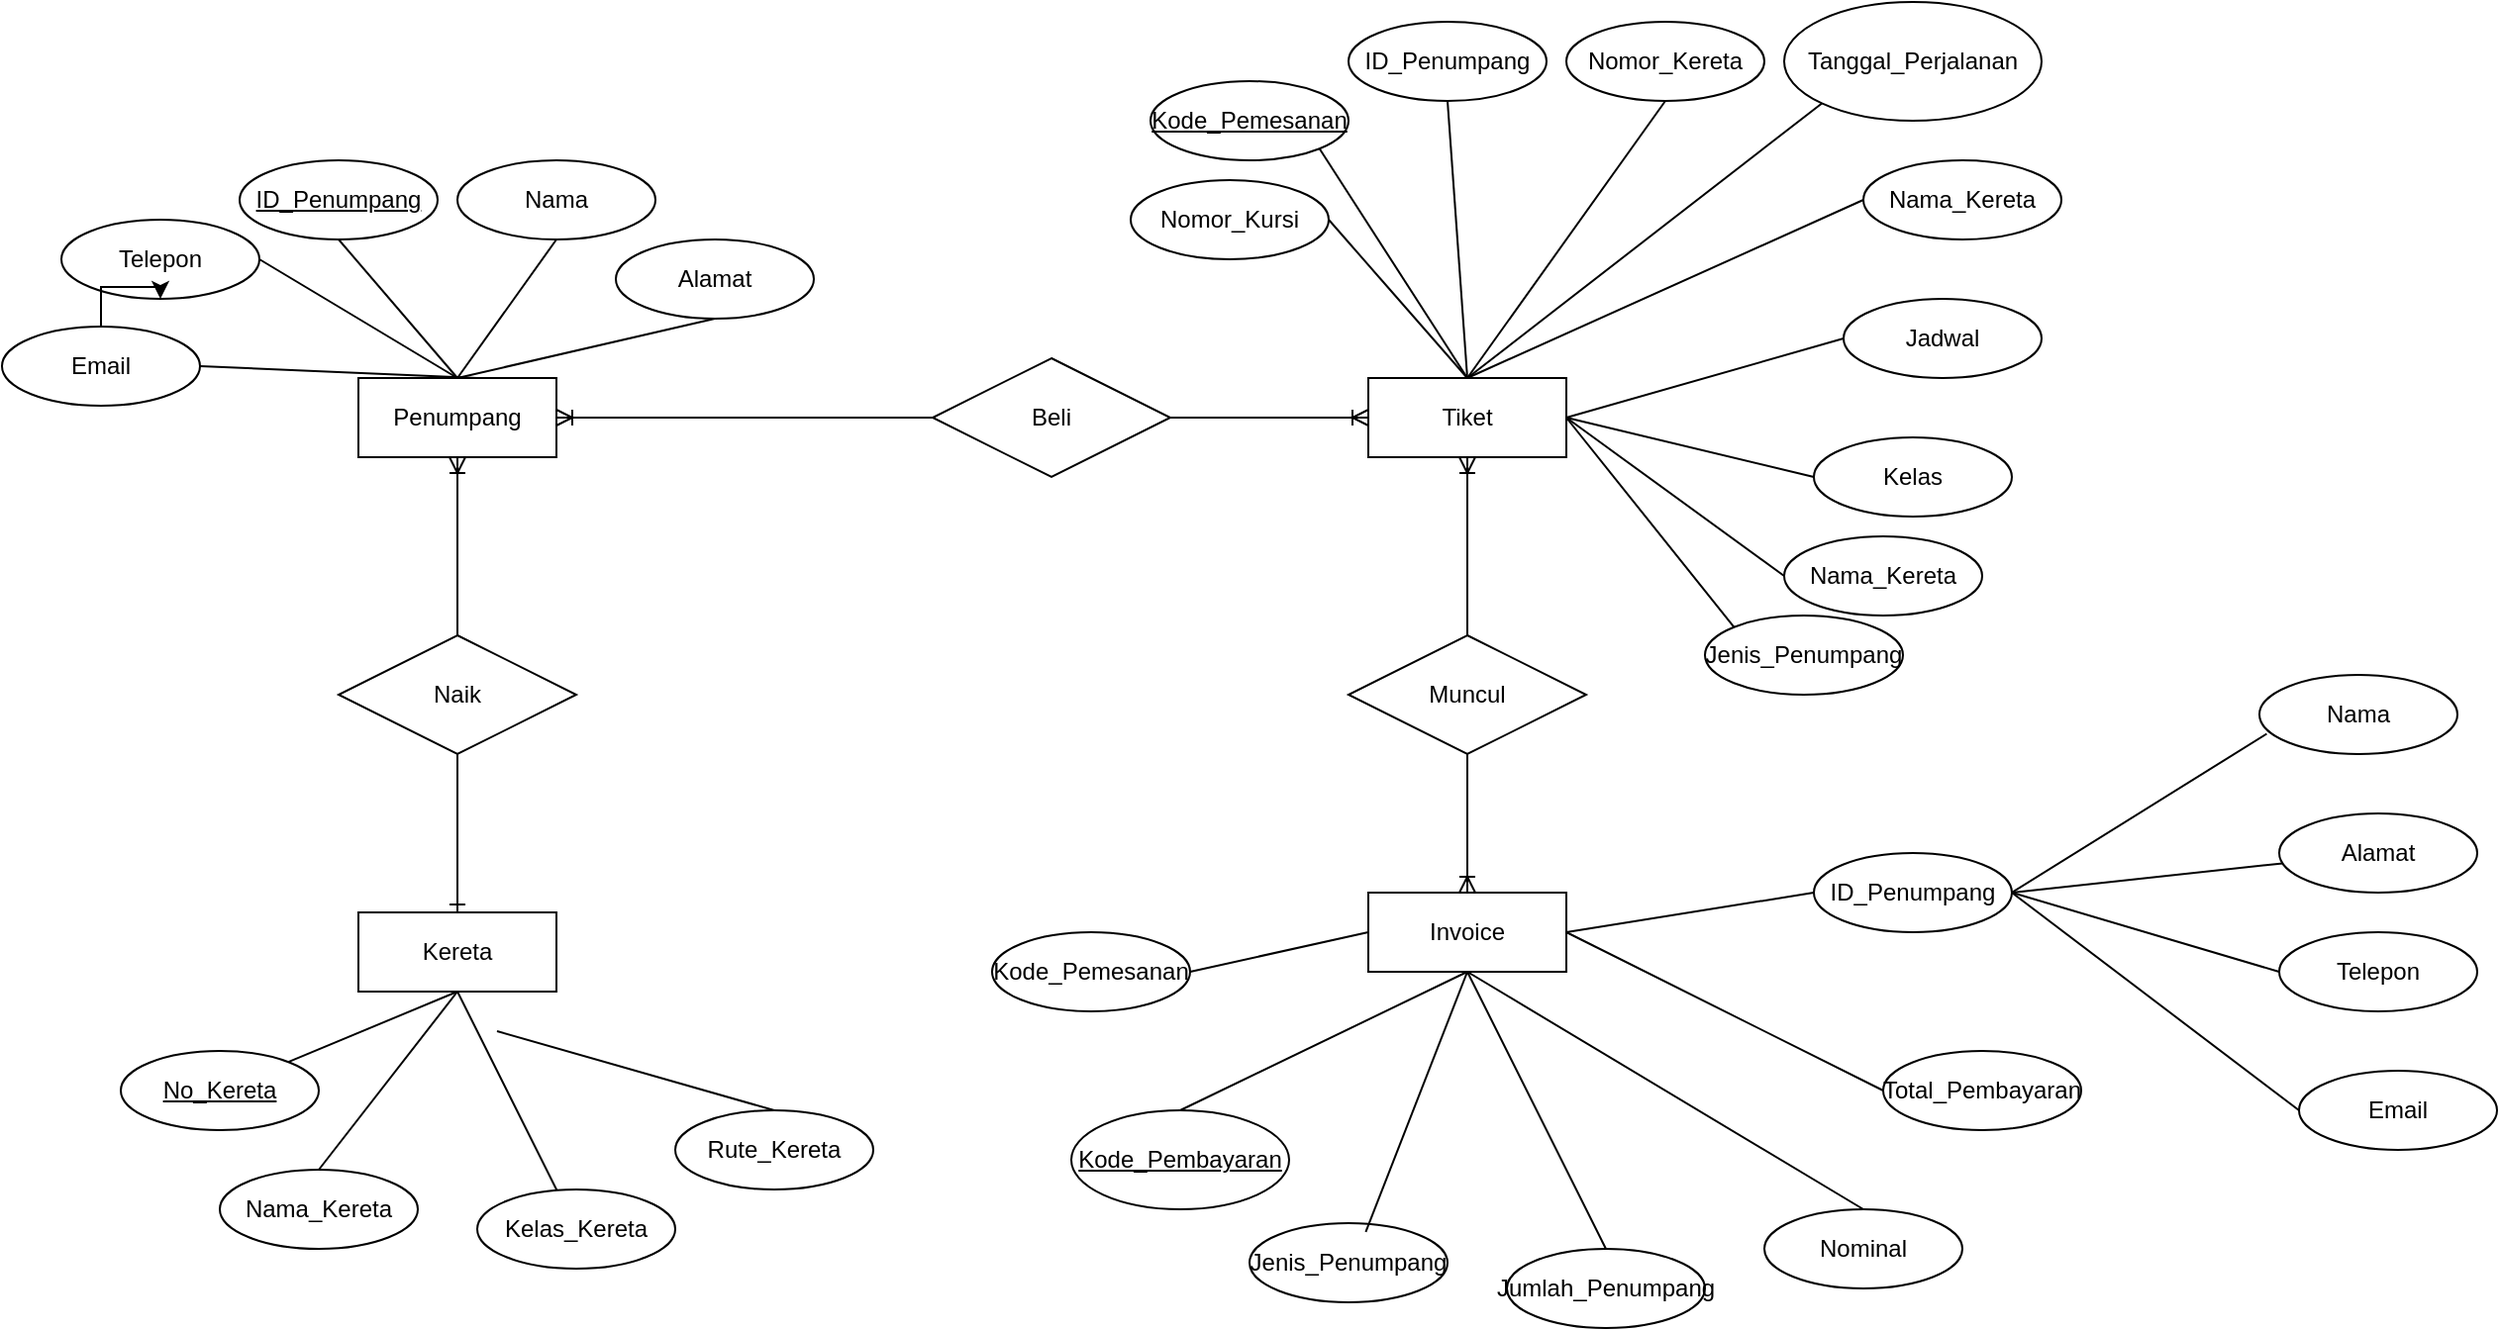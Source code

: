 <mxfile version="24.7.16">
  <diagram name="Page-1" id="Vz9Xneo3NRTENV6SAtgd">
    <mxGraphModel dx="3415" dy="1226" grid="1" gridSize="10" guides="1" tooltips="1" connect="1" arrows="1" fold="1" page="1" pageScale="1" pageWidth="1169" pageHeight="827" background="none" math="0" shadow="0">
      <root>
        <mxCell id="0" />
        <mxCell id="1" parent="0" />
        <mxCell id="O5OFBjk-bMjDaSEXL3zS-1" value="Penumpang" style="whiteSpace=wrap;html=1;align=center;" vertex="1" parent="1">
          <mxGeometry x="60" y="400" width="100" height="40" as="geometry" />
        </mxCell>
        <mxCell id="O5OFBjk-bMjDaSEXL3zS-3" value="Tiket" style="whiteSpace=wrap;html=1;align=center;" vertex="1" parent="1">
          <mxGeometry x="570" y="400" width="100" height="40" as="geometry" />
        </mxCell>
        <mxCell id="O5OFBjk-bMjDaSEXL3zS-4" value="Kereta" style="whiteSpace=wrap;html=1;align=center;" vertex="1" parent="1">
          <mxGeometry x="60" y="670" width="100" height="40" as="geometry" />
        </mxCell>
        <mxCell id="O5OFBjk-bMjDaSEXL3zS-5" value="Invoice" style="whiteSpace=wrap;html=1;align=center;" vertex="1" parent="1">
          <mxGeometry x="570" y="660" width="100" height="40" as="geometry" />
        </mxCell>
        <mxCell id="O5OFBjk-bMjDaSEXL3zS-9" value="Beli" style="shape=rhombus;perimeter=rhombusPerimeter;whiteSpace=wrap;html=1;align=center;" vertex="1" parent="1">
          <mxGeometry x="350" y="390" width="120" height="60" as="geometry" />
        </mxCell>
        <mxCell id="O5OFBjk-bMjDaSEXL3zS-11" value="ID_Penumpang" style="ellipse;whiteSpace=wrap;html=1;align=center;fontStyle=4;" vertex="1" parent="1">
          <mxGeometry y="290" width="100" height="40" as="geometry" />
        </mxCell>
        <mxCell id="O5OFBjk-bMjDaSEXL3zS-12" value="Nama" style="ellipse;whiteSpace=wrap;html=1;align=center;" vertex="1" parent="1">
          <mxGeometry x="110" y="290" width="100" height="40" as="geometry" />
        </mxCell>
        <mxCell id="O5OFBjk-bMjDaSEXL3zS-13" value="Alamat" style="ellipse;whiteSpace=wrap;html=1;align=center;" vertex="1" parent="1">
          <mxGeometry x="190" y="330" width="100" height="40" as="geometry" />
        </mxCell>
        <mxCell id="O5OFBjk-bMjDaSEXL3zS-14" value="Telepon" style="ellipse;whiteSpace=wrap;html=1;align=center;" vertex="1" parent="1">
          <mxGeometry x="-90" y="320" width="100" height="40" as="geometry" />
        </mxCell>
        <mxCell id="O5OFBjk-bMjDaSEXL3zS-69" value="" style="edgeStyle=orthogonalEdgeStyle;rounded=0;orthogonalLoop=1;jettySize=auto;html=1;" edge="1" parent="1" source="O5OFBjk-bMjDaSEXL3zS-15" target="O5OFBjk-bMjDaSEXL3zS-14">
          <mxGeometry relative="1" as="geometry" />
        </mxCell>
        <mxCell id="O5OFBjk-bMjDaSEXL3zS-15" value="Email" style="ellipse;whiteSpace=wrap;html=1;align=center;" vertex="1" parent="1">
          <mxGeometry x="-120" y="374" width="100" height="40" as="geometry" />
        </mxCell>
        <mxCell id="O5OFBjk-bMjDaSEXL3zS-17" value="" style="endArrow=none;html=1;rounded=0;exitX=0.5;exitY=1;exitDx=0;exitDy=0;entryX=0.5;entryY=0;entryDx=0;entryDy=0;" edge="1" parent="1" source="O5OFBjk-bMjDaSEXL3zS-11" target="O5OFBjk-bMjDaSEXL3zS-1">
          <mxGeometry relative="1" as="geometry">
            <mxPoint x="80" y="490" as="sourcePoint" />
            <mxPoint x="240" y="490" as="targetPoint" />
          </mxGeometry>
        </mxCell>
        <mxCell id="O5OFBjk-bMjDaSEXL3zS-18" value="" style="endArrow=none;html=1;rounded=0;exitX=0.5;exitY=0;exitDx=0;exitDy=0;entryX=0.5;entryY=1;entryDx=0;entryDy=0;" edge="1" parent="1" source="O5OFBjk-bMjDaSEXL3zS-1" target="O5OFBjk-bMjDaSEXL3zS-12">
          <mxGeometry relative="1" as="geometry">
            <mxPoint x="120" y="344" as="sourcePoint" />
            <mxPoint x="180" y="414" as="targetPoint" />
          </mxGeometry>
        </mxCell>
        <mxCell id="O5OFBjk-bMjDaSEXL3zS-19" value="" style="endArrow=none;html=1;rounded=0;exitX=0.5;exitY=0;exitDx=0;exitDy=0;entryX=0.5;entryY=1;entryDx=0;entryDy=0;" edge="1" parent="1" source="O5OFBjk-bMjDaSEXL3zS-1" target="O5OFBjk-bMjDaSEXL3zS-13">
          <mxGeometry relative="1" as="geometry">
            <mxPoint x="190" y="360" as="sourcePoint" />
            <mxPoint x="250" y="430" as="targetPoint" />
          </mxGeometry>
        </mxCell>
        <mxCell id="O5OFBjk-bMjDaSEXL3zS-20" value="" style="endArrow=none;html=1;rounded=0;exitX=0.5;exitY=1;exitDx=0;exitDy=0;entryX=1;entryY=0.5;entryDx=0;entryDy=0;" edge="1" parent="1" target="O5OFBjk-bMjDaSEXL3zS-15">
          <mxGeometry relative="1" as="geometry">
            <mxPoint x="120.0" y="400" as="sourcePoint" />
            <mxPoint x="-70" y="380" as="targetPoint" />
          </mxGeometry>
        </mxCell>
        <mxCell id="O5OFBjk-bMjDaSEXL3zS-21" value="" style="endArrow=none;html=1;rounded=0;exitX=1;exitY=0.5;exitDx=0;exitDy=0;entryX=0.5;entryY=0;entryDx=0;entryDy=0;" edge="1" parent="1" source="O5OFBjk-bMjDaSEXL3zS-14" target="O5OFBjk-bMjDaSEXL3zS-1">
          <mxGeometry relative="1" as="geometry">
            <mxPoint x="-90" y="414" as="sourcePoint" />
            <mxPoint x="70.0" y="504" as="targetPoint" />
          </mxGeometry>
        </mxCell>
        <mxCell id="O5OFBjk-bMjDaSEXL3zS-23" value="Kode_Pemesanan" style="ellipse;whiteSpace=wrap;html=1;align=center;fontStyle=4;" vertex="1" parent="1">
          <mxGeometry x="460" y="250" width="100" height="40" as="geometry" />
        </mxCell>
        <mxCell id="O5OFBjk-bMjDaSEXL3zS-24" value="ID_Penumpang" style="ellipse;whiteSpace=wrap;html=1;align=center;" vertex="1" parent="1">
          <mxGeometry x="560" y="220" width="100" height="40" as="geometry" />
        </mxCell>
        <mxCell id="O5OFBjk-bMjDaSEXL3zS-25" value="Tanggal_Perjalanan" style="ellipse;whiteSpace=wrap;html=1;align=center;" vertex="1" parent="1">
          <mxGeometry x="780" y="210" width="130" height="60" as="geometry" />
        </mxCell>
        <mxCell id="O5OFBjk-bMjDaSEXL3zS-26" value="Nama_Kereta" style="ellipse;whiteSpace=wrap;html=1;align=center;" vertex="1" parent="1">
          <mxGeometry x="820" y="290" width="100" height="40" as="geometry" />
        </mxCell>
        <mxCell id="O5OFBjk-bMjDaSEXL3zS-27" value="Jadwal" style="ellipse;whiteSpace=wrap;html=1;align=center;" vertex="1" parent="1">
          <mxGeometry x="810" y="360" width="100" height="40" as="geometry" />
        </mxCell>
        <mxCell id="O5OFBjk-bMjDaSEXL3zS-28" value="Kelas" style="ellipse;whiteSpace=wrap;html=1;align=center;" vertex="1" parent="1">
          <mxGeometry x="795" y="430" width="100" height="40" as="geometry" />
        </mxCell>
        <mxCell id="O5OFBjk-bMjDaSEXL3zS-29" value="Jenis_Penumpang" style="ellipse;whiteSpace=wrap;html=1;align=center;" vertex="1" parent="1">
          <mxGeometry x="740" y="520" width="100" height="40" as="geometry" />
        </mxCell>
        <mxCell id="O5OFBjk-bMjDaSEXL3zS-30" value="Nomor_Kursi" style="ellipse;whiteSpace=wrap;html=1;align=center;" vertex="1" parent="1">
          <mxGeometry x="450" y="300" width="100" height="40" as="geometry" />
        </mxCell>
        <mxCell id="O5OFBjk-bMjDaSEXL3zS-31" value="Nama_Kereta" style="ellipse;whiteSpace=wrap;html=1;align=center;" vertex="1" parent="1">
          <mxGeometry x="780" y="480" width="100" height="40" as="geometry" />
        </mxCell>
        <mxCell id="O5OFBjk-bMjDaSEXL3zS-32" value="Nomor_Kereta" style="ellipse;whiteSpace=wrap;html=1;align=center;" vertex="1" parent="1">
          <mxGeometry x="670" y="220" width="100" height="40" as="geometry" />
        </mxCell>
        <mxCell id="O5OFBjk-bMjDaSEXL3zS-35" value="" style="endArrow=none;html=1;rounded=0;exitX=1;exitY=0.5;exitDx=0;exitDy=0;entryX=0.5;entryY=0;entryDx=0;entryDy=0;" edge="1" parent="1" source="O5OFBjk-bMjDaSEXL3zS-30" target="O5OFBjk-bMjDaSEXL3zS-3">
          <mxGeometry relative="1" as="geometry">
            <mxPoint x="600" y="440" as="sourcePoint" />
            <mxPoint x="620" y="360" as="targetPoint" />
          </mxGeometry>
        </mxCell>
        <mxCell id="O5OFBjk-bMjDaSEXL3zS-36" value="" style="endArrow=none;html=1;rounded=0;exitX=1;exitY=1;exitDx=0;exitDy=0;entryX=0.5;entryY=0;entryDx=0;entryDy=0;" edge="1" parent="1" source="O5OFBjk-bMjDaSEXL3zS-23" target="O5OFBjk-bMjDaSEXL3zS-3">
          <mxGeometry relative="1" as="geometry">
            <mxPoint x="640" y="300" as="sourcePoint" />
            <mxPoint x="710" y="350" as="targetPoint" />
          </mxGeometry>
        </mxCell>
        <mxCell id="O5OFBjk-bMjDaSEXL3zS-37" value="" style="endArrow=none;html=1;rounded=0;entryX=0.5;entryY=1;entryDx=0;entryDy=0;exitX=0.5;exitY=0;exitDx=0;exitDy=0;" edge="1" parent="1" source="O5OFBjk-bMjDaSEXL3zS-3" target="O5OFBjk-bMjDaSEXL3zS-24">
          <mxGeometry relative="1" as="geometry">
            <mxPoint x="620" y="360" as="sourcePoint" />
            <mxPoint x="680" y="370" as="targetPoint" />
          </mxGeometry>
        </mxCell>
        <mxCell id="O5OFBjk-bMjDaSEXL3zS-41" value="" style="endArrow=none;html=1;rounded=0;exitX=0.5;exitY=0;exitDx=0;exitDy=0;entryX=0.5;entryY=1;entryDx=0;entryDy=0;" edge="1" parent="1" source="O5OFBjk-bMjDaSEXL3zS-3" target="O5OFBjk-bMjDaSEXL3zS-32">
          <mxGeometry relative="1" as="geometry">
            <mxPoint x="720" y="300" as="sourcePoint" />
            <mxPoint x="790" y="350" as="targetPoint" />
          </mxGeometry>
        </mxCell>
        <mxCell id="O5OFBjk-bMjDaSEXL3zS-44" value="" style="endArrow=none;html=1;rounded=0;exitX=1;exitY=0.5;exitDx=0;exitDy=0;entryX=0;entryY=0.5;entryDx=0;entryDy=0;" edge="1" parent="1" source="O5OFBjk-bMjDaSEXL3zS-3" target="O5OFBjk-bMjDaSEXL3zS-27">
          <mxGeometry relative="1" as="geometry">
            <mxPoint x="700.0" y="380" as="sourcePoint" />
            <mxPoint x="820.0" y="500" as="targetPoint" />
          </mxGeometry>
        </mxCell>
        <mxCell id="O5OFBjk-bMjDaSEXL3zS-45" value="Muncul" style="shape=rhombus;perimeter=rhombusPerimeter;whiteSpace=wrap;html=1;align=center;" vertex="1" parent="1">
          <mxGeometry x="560" y="530" width="120" height="60" as="geometry" />
        </mxCell>
        <mxCell id="O5OFBjk-bMjDaSEXL3zS-46" value="ID_Penumpang" style="ellipse;whiteSpace=wrap;html=1;align=center;" vertex="1" parent="1">
          <mxGeometry x="795" y="640" width="100" height="40" as="geometry" />
        </mxCell>
        <mxCell id="O5OFBjk-bMjDaSEXL3zS-47" value="Kode_Pembayaran" style="ellipse;whiteSpace=wrap;html=1;align=center;fontStyle=4;" vertex="1" parent="1">
          <mxGeometry x="420" y="770" width="110" height="50" as="geometry" />
        </mxCell>
        <mxCell id="O5OFBjk-bMjDaSEXL3zS-48" value="Kode_Pemesanan" style="ellipse;whiteSpace=wrap;html=1;align=center;" vertex="1" parent="1">
          <mxGeometry x="380" y="680" width="100" height="40" as="geometry" />
        </mxCell>
        <mxCell id="O5OFBjk-bMjDaSEXL3zS-49" value="Nominal" style="ellipse;whiteSpace=wrap;html=1;align=center;" vertex="1" parent="1">
          <mxGeometry x="770" y="820" width="100" height="40" as="geometry" />
        </mxCell>
        <mxCell id="O5OFBjk-bMjDaSEXL3zS-50" value="Jumlah_Penumpang" style="ellipse;whiteSpace=wrap;html=1;align=center;" vertex="1" parent="1">
          <mxGeometry x="640" y="840" width="100" height="40" as="geometry" />
        </mxCell>
        <mxCell id="O5OFBjk-bMjDaSEXL3zS-51" value="Jenis_Penumpang" style="ellipse;whiteSpace=wrap;html=1;align=center;" vertex="1" parent="1">
          <mxGeometry x="510" y="827" width="100" height="40" as="geometry" />
        </mxCell>
        <mxCell id="O5OFBjk-bMjDaSEXL3zS-52" value="Total_Pembayaran" style="ellipse;whiteSpace=wrap;html=1;align=center;" vertex="1" parent="1">
          <mxGeometry x="830" y="740" width="100" height="40" as="geometry" />
        </mxCell>
        <mxCell id="O5OFBjk-bMjDaSEXL3zS-53" value="Nama" style="ellipse;whiteSpace=wrap;html=1;align=center;" vertex="1" parent="1">
          <mxGeometry x="1020" y="550" width="100" height="40" as="geometry" />
        </mxCell>
        <mxCell id="O5OFBjk-bMjDaSEXL3zS-54" value="Alamat" style="ellipse;whiteSpace=wrap;html=1;align=center;" vertex="1" parent="1">
          <mxGeometry x="1030" y="620" width="100" height="40" as="geometry" />
        </mxCell>
        <mxCell id="O5OFBjk-bMjDaSEXL3zS-55" value="Telepon" style="ellipse;whiteSpace=wrap;html=1;align=center;" vertex="1" parent="1">
          <mxGeometry x="1030" y="680" width="100" height="40" as="geometry" />
        </mxCell>
        <mxCell id="O5OFBjk-bMjDaSEXL3zS-56" value="Email" style="ellipse;whiteSpace=wrap;html=1;align=center;" vertex="1" parent="1">
          <mxGeometry x="1040" y="750" width="100" height="40" as="geometry" />
        </mxCell>
        <mxCell id="O5OFBjk-bMjDaSEXL3zS-57" value="" style="endArrow=none;html=1;rounded=0;exitX=1;exitY=0.5;exitDx=0;exitDy=0;entryX=0.037;entryY=0.744;entryDx=0;entryDy=0;entryPerimeter=0;" edge="1" parent="1" source="O5OFBjk-bMjDaSEXL3zS-46" target="O5OFBjk-bMjDaSEXL3zS-53">
          <mxGeometry relative="1" as="geometry">
            <mxPoint x="880" y="650" as="sourcePoint" />
            <mxPoint x="1040" y="650" as="targetPoint" />
          </mxGeometry>
        </mxCell>
        <mxCell id="O5OFBjk-bMjDaSEXL3zS-58" value="" style="endArrow=none;html=1;rounded=0;exitX=1;exitY=0.5;exitDx=0;exitDy=0;" edge="1" parent="1" source="O5OFBjk-bMjDaSEXL3zS-46" target="O5OFBjk-bMjDaSEXL3zS-54">
          <mxGeometry relative="1" as="geometry">
            <mxPoint x="905" y="670" as="sourcePoint" />
            <mxPoint x="1034" y="590" as="targetPoint" />
          </mxGeometry>
        </mxCell>
        <mxCell id="O5OFBjk-bMjDaSEXL3zS-59" value="" style="endArrow=none;html=1;rounded=0;exitX=1;exitY=0.5;exitDx=0;exitDy=0;entryX=0;entryY=0.5;entryDx=0;entryDy=0;" edge="1" parent="1" source="O5OFBjk-bMjDaSEXL3zS-46" target="O5OFBjk-bMjDaSEXL3zS-55">
          <mxGeometry relative="1" as="geometry">
            <mxPoint x="905" y="670" as="sourcePoint" />
            <mxPoint x="1042" y="655" as="targetPoint" />
          </mxGeometry>
        </mxCell>
        <mxCell id="O5OFBjk-bMjDaSEXL3zS-60" value="" style="endArrow=none;html=1;rounded=0;exitX=1;exitY=0.5;exitDx=0;exitDy=0;entryX=0;entryY=0.5;entryDx=0;entryDy=0;" edge="1" parent="1" source="O5OFBjk-bMjDaSEXL3zS-46" target="O5OFBjk-bMjDaSEXL3zS-56">
          <mxGeometry relative="1" as="geometry">
            <mxPoint x="905" y="670" as="sourcePoint" />
            <mxPoint x="1040" y="710" as="targetPoint" />
          </mxGeometry>
        </mxCell>
        <mxCell id="O5OFBjk-bMjDaSEXL3zS-62" value="" style="endArrow=none;html=1;rounded=0;exitX=1;exitY=0.5;exitDx=0;exitDy=0;entryX=0;entryY=0.5;entryDx=0;entryDy=0;" edge="1" parent="1" source="O5OFBjk-bMjDaSEXL3zS-5" target="O5OFBjk-bMjDaSEXL3zS-46">
          <mxGeometry relative="1" as="geometry">
            <mxPoint x="757.5" y="715" as="sourcePoint" />
            <mxPoint x="902.5" y="825" as="targetPoint" />
          </mxGeometry>
        </mxCell>
        <mxCell id="O5OFBjk-bMjDaSEXL3zS-63" value="" style="endArrow=none;html=1;rounded=0;exitX=1;exitY=0.5;exitDx=0;exitDy=0;entryX=0;entryY=0.5;entryDx=0;entryDy=0;" edge="1" parent="1" source="O5OFBjk-bMjDaSEXL3zS-5" target="O5OFBjk-bMjDaSEXL3zS-52">
          <mxGeometry relative="1" as="geometry">
            <mxPoint x="670" y="690" as="sourcePoint" />
            <mxPoint x="795" y="670" as="targetPoint" />
          </mxGeometry>
        </mxCell>
        <mxCell id="O5OFBjk-bMjDaSEXL3zS-64" value="" style="endArrow=none;html=1;rounded=0;exitX=0.5;exitY=1;exitDx=0;exitDy=0;entryX=0.5;entryY=0;entryDx=0;entryDy=0;" edge="1" parent="1" source="O5OFBjk-bMjDaSEXL3zS-5" target="O5OFBjk-bMjDaSEXL3zS-49">
          <mxGeometry relative="1" as="geometry">
            <mxPoint x="600" y="720" as="sourcePoint" />
            <mxPoint x="750" y="800" as="targetPoint" />
          </mxGeometry>
        </mxCell>
        <mxCell id="O5OFBjk-bMjDaSEXL3zS-65" value="" style="endArrow=none;html=1;rounded=0;exitX=0.5;exitY=1;exitDx=0;exitDy=0;entryX=0.5;entryY=0;entryDx=0;entryDy=0;" edge="1" parent="1" source="O5OFBjk-bMjDaSEXL3zS-5" target="O5OFBjk-bMjDaSEXL3zS-50">
          <mxGeometry relative="1" as="geometry">
            <mxPoint x="640" y="710" as="sourcePoint" />
            <mxPoint x="830" y="830" as="targetPoint" />
          </mxGeometry>
        </mxCell>
        <mxCell id="O5OFBjk-bMjDaSEXL3zS-66" value="" style="endArrow=none;html=1;rounded=0;exitX=0.5;exitY=1;exitDx=0;exitDy=0;entryX=0.587;entryY=0.11;entryDx=0;entryDy=0;entryPerimeter=0;" edge="1" parent="1" source="O5OFBjk-bMjDaSEXL3zS-5" target="O5OFBjk-bMjDaSEXL3zS-51">
          <mxGeometry relative="1" as="geometry">
            <mxPoint x="640" y="710" as="sourcePoint" />
            <mxPoint x="700" y="850" as="targetPoint" />
          </mxGeometry>
        </mxCell>
        <mxCell id="O5OFBjk-bMjDaSEXL3zS-67" value="" style="endArrow=none;html=1;rounded=0;exitX=0.5;exitY=1;exitDx=0;exitDy=0;entryX=0.5;entryY=0;entryDx=0;entryDy=0;" edge="1" parent="1" source="O5OFBjk-bMjDaSEXL3zS-5" target="O5OFBjk-bMjDaSEXL3zS-47">
          <mxGeometry relative="1" as="geometry">
            <mxPoint x="640" y="710" as="sourcePoint" />
            <mxPoint x="579" y="841" as="targetPoint" />
          </mxGeometry>
        </mxCell>
        <mxCell id="O5OFBjk-bMjDaSEXL3zS-68" value="Naik" style="shape=rhombus;perimeter=rhombusPerimeter;whiteSpace=wrap;html=1;align=center;" vertex="1" parent="1">
          <mxGeometry x="50" y="530" width="120" height="60" as="geometry" />
        </mxCell>
        <mxCell id="O5OFBjk-bMjDaSEXL3zS-70" value="No_Kereta" style="ellipse;whiteSpace=wrap;html=1;align=center;fontStyle=4;" vertex="1" parent="1">
          <mxGeometry x="-60" y="740" width="100" height="40" as="geometry" />
        </mxCell>
        <mxCell id="O5OFBjk-bMjDaSEXL3zS-71" value="Nama_Kereta" style="ellipse;whiteSpace=wrap;html=1;align=center;" vertex="1" parent="1">
          <mxGeometry x="-10" y="800" width="100" height="40" as="geometry" />
        </mxCell>
        <mxCell id="O5OFBjk-bMjDaSEXL3zS-72" value="Kelas_Kereta" style="ellipse;whiteSpace=wrap;html=1;align=center;" vertex="1" parent="1">
          <mxGeometry x="120" y="810" width="100" height="40" as="geometry" />
        </mxCell>
        <mxCell id="O5OFBjk-bMjDaSEXL3zS-73" value="Rute_Kereta" style="ellipse;whiteSpace=wrap;html=1;align=center;" vertex="1" parent="1">
          <mxGeometry x="220" y="770" width="100" height="40" as="geometry" />
        </mxCell>
        <mxCell id="O5OFBjk-bMjDaSEXL3zS-74" value="" style="endArrow=none;html=1;rounded=0;exitX=0.5;exitY=1;exitDx=0;exitDy=0;" edge="1" parent="1" source="O5OFBjk-bMjDaSEXL3zS-4" target="O5OFBjk-bMjDaSEXL3zS-70">
          <mxGeometry relative="1" as="geometry">
            <mxPoint x="-50" y="910" as="sourcePoint" />
            <mxPoint x="110" y="910" as="targetPoint" />
          </mxGeometry>
        </mxCell>
        <mxCell id="O5OFBjk-bMjDaSEXL3zS-75" value="" style="endArrow=none;html=1;rounded=0;exitX=0.5;exitY=1;exitDx=0;exitDy=0;entryX=0.5;entryY=0;entryDx=0;entryDy=0;" edge="1" parent="1" source="O5OFBjk-bMjDaSEXL3zS-4" target="O5OFBjk-bMjDaSEXL3zS-71">
          <mxGeometry relative="1" as="geometry">
            <mxPoint x="140" y="740" as="sourcePoint" />
            <mxPoint x="44" y="761" as="targetPoint" />
          </mxGeometry>
        </mxCell>
        <mxCell id="O5OFBjk-bMjDaSEXL3zS-77" value="" style="endArrow=none;html=1;rounded=0;exitX=0.5;exitY=1;exitDx=0;exitDy=0;" edge="1" parent="1" source="O5OFBjk-bMjDaSEXL3zS-4" target="O5OFBjk-bMjDaSEXL3zS-72">
          <mxGeometry relative="1" as="geometry">
            <mxPoint x="140" y="740" as="sourcePoint" />
            <mxPoint x="50" y="810" as="targetPoint" />
          </mxGeometry>
        </mxCell>
        <mxCell id="O5OFBjk-bMjDaSEXL3zS-78" value="" style="endArrow=none;html=1;rounded=0;entryX=0.5;entryY=0;entryDx=0;entryDy=0;" edge="1" parent="1" target="O5OFBjk-bMjDaSEXL3zS-73">
          <mxGeometry relative="1" as="geometry">
            <mxPoint x="130" y="730" as="sourcePoint" />
            <mxPoint x="172" y="820" as="targetPoint" />
          </mxGeometry>
        </mxCell>
        <mxCell id="O5OFBjk-bMjDaSEXL3zS-79" value="" style="edgeStyle=orthogonalEdgeStyle;fontSize=12;html=1;endArrow=ERoneToMany;rounded=0;exitX=0.5;exitY=0;exitDx=0;exitDy=0;entryX=0.5;entryY=1;entryDx=0;entryDy=0;" edge="1" parent="1" source="O5OFBjk-bMjDaSEXL3zS-68" target="O5OFBjk-bMjDaSEXL3zS-1">
          <mxGeometry width="100" height="100" relative="1" as="geometry">
            <mxPoint x="210" y="620" as="sourcePoint" />
            <mxPoint x="310" y="520" as="targetPoint" />
          </mxGeometry>
        </mxCell>
        <mxCell id="O5OFBjk-bMjDaSEXL3zS-82" value="" style="fontSize=12;html=1;endArrow=ERone;endFill=0;rounded=0;exitX=0.5;exitY=1;exitDx=0;exitDy=0;entryX=0.5;entryY=0;entryDx=0;entryDy=0;" edge="1" parent="1" source="O5OFBjk-bMjDaSEXL3zS-68" target="O5OFBjk-bMjDaSEXL3zS-4">
          <mxGeometry width="100" height="100" relative="1" as="geometry">
            <mxPoint x="170" y="670" as="sourcePoint" />
            <mxPoint x="270" y="570" as="targetPoint" />
          </mxGeometry>
        </mxCell>
        <mxCell id="O5OFBjk-bMjDaSEXL3zS-83" value="" style="edgeStyle=entityRelationEdgeStyle;fontSize=12;html=1;endArrow=ERoneToMany;rounded=0;entryX=1;entryY=0.5;entryDx=0;entryDy=0;exitX=0;exitY=0.5;exitDx=0;exitDy=0;endFill=0;" edge="1" parent="1" source="O5OFBjk-bMjDaSEXL3zS-9" target="O5OFBjk-bMjDaSEXL3zS-1">
          <mxGeometry width="100" height="100" relative="1" as="geometry">
            <mxPoint x="240" y="600" as="sourcePoint" />
            <mxPoint x="340" y="500" as="targetPoint" />
          </mxGeometry>
        </mxCell>
        <mxCell id="O5OFBjk-bMjDaSEXL3zS-84" value="" style="edgeStyle=entityRelationEdgeStyle;fontSize=12;html=1;endArrow=ERoneToMany;rounded=0;exitX=1;exitY=0.5;exitDx=0;exitDy=0;entryX=0;entryY=0.5;entryDx=0;entryDy=0;" edge="1" parent="1" source="O5OFBjk-bMjDaSEXL3zS-9" target="O5OFBjk-bMjDaSEXL3zS-3">
          <mxGeometry width="100" height="100" relative="1" as="geometry">
            <mxPoint x="260" y="570" as="sourcePoint" />
            <mxPoint x="360" y="470" as="targetPoint" />
          </mxGeometry>
        </mxCell>
        <mxCell id="O5OFBjk-bMjDaSEXL3zS-94" value="" style="endArrow=none;html=1;rounded=0;entryX=0;entryY=1;entryDx=0;entryDy=0;" edge="1" parent="1" target="O5OFBjk-bMjDaSEXL3zS-25">
          <mxGeometry relative="1" as="geometry">
            <mxPoint x="620" y="400" as="sourcePoint" />
            <mxPoint x="730" y="270" as="targetPoint" />
          </mxGeometry>
        </mxCell>
        <mxCell id="O5OFBjk-bMjDaSEXL3zS-95" value="" style="endArrow=none;html=1;rounded=0;entryX=0;entryY=0.5;entryDx=0;entryDy=0;exitX=0.5;exitY=0;exitDx=0;exitDy=0;" edge="1" parent="1" source="O5OFBjk-bMjDaSEXL3zS-3" target="O5OFBjk-bMjDaSEXL3zS-26">
          <mxGeometry relative="1" as="geometry">
            <mxPoint x="629.5" y="360" as="sourcePoint" />
            <mxPoint x="830" y="300.24" as="targetPoint" />
          </mxGeometry>
        </mxCell>
        <mxCell id="O5OFBjk-bMjDaSEXL3zS-96" value="" style="endArrow=none;html=1;rounded=0;exitX=0;exitY=0.5;exitDx=0;exitDy=0;entryX=1;entryY=0.5;entryDx=0;entryDy=0;" edge="1" parent="1" source="O5OFBjk-bMjDaSEXL3zS-28" target="O5OFBjk-bMjDaSEXL3zS-3">
          <mxGeometry relative="1" as="geometry">
            <mxPoint x="820" y="430" as="sourcePoint" />
            <mxPoint x="680" y="440" as="targetPoint" />
          </mxGeometry>
        </mxCell>
        <mxCell id="O5OFBjk-bMjDaSEXL3zS-97" value="" style="endArrow=none;html=1;rounded=0;exitX=0;exitY=0.5;exitDx=0;exitDy=0;entryX=1;entryY=0.5;entryDx=0;entryDy=0;" edge="1" parent="1" source="O5OFBjk-bMjDaSEXL3zS-31" target="O5OFBjk-bMjDaSEXL3zS-3">
          <mxGeometry relative="1" as="geometry">
            <mxPoint x="795" y="500" as="sourcePoint" />
            <mxPoint x="670" y="430" as="targetPoint" />
          </mxGeometry>
        </mxCell>
        <mxCell id="O5OFBjk-bMjDaSEXL3zS-98" value="" style="endArrow=none;html=1;rounded=0;exitX=0;exitY=0;exitDx=0;exitDy=0;entryX=1;entryY=0.5;entryDx=0;entryDy=0;" edge="1" parent="1" source="O5OFBjk-bMjDaSEXL3zS-29" target="O5OFBjk-bMjDaSEXL3zS-3">
          <mxGeometry relative="1" as="geometry">
            <mxPoint x="790" y="510" as="sourcePoint" />
            <mxPoint x="680" y="390" as="targetPoint" />
          </mxGeometry>
        </mxCell>
        <mxCell id="O5OFBjk-bMjDaSEXL3zS-101" value="" style="fontSize=12;html=1;endArrow=ERoneToMany;rounded=0;exitX=0.5;exitY=0;exitDx=0;exitDy=0;entryX=0.5;entryY=1;entryDx=0;entryDy=0;" edge="1" parent="1" source="O5OFBjk-bMjDaSEXL3zS-45" target="O5OFBjk-bMjDaSEXL3zS-3">
          <mxGeometry width="100" height="100" relative="1" as="geometry">
            <mxPoint x="340" y="720" as="sourcePoint" />
            <mxPoint x="440" y="620" as="targetPoint" />
          </mxGeometry>
        </mxCell>
        <mxCell id="O5OFBjk-bMjDaSEXL3zS-102" value="" style="fontSize=12;html=1;endArrow=ERoneToMany;rounded=0;exitX=0.5;exitY=1;exitDx=0;exitDy=0;entryX=0.5;entryY=0;entryDx=0;entryDy=0;" edge="1" parent="1" source="O5OFBjk-bMjDaSEXL3zS-45" target="O5OFBjk-bMjDaSEXL3zS-5">
          <mxGeometry width="100" height="100" relative="1" as="geometry">
            <mxPoint x="290" y="760" as="sourcePoint" />
            <mxPoint x="390" y="660" as="targetPoint" />
          </mxGeometry>
        </mxCell>
        <mxCell id="O5OFBjk-bMjDaSEXL3zS-103" value="" style="endArrow=none;html=1;rounded=0;exitX=1;exitY=0.5;exitDx=0;exitDy=0;entryX=0;entryY=0.5;entryDx=0;entryDy=0;" edge="1" parent="1" source="O5OFBjk-bMjDaSEXL3zS-48" target="O5OFBjk-bMjDaSEXL3zS-5">
          <mxGeometry relative="1" as="geometry">
            <mxPoint x="210" y="680" as="sourcePoint" />
            <mxPoint x="370" y="680" as="targetPoint" />
          </mxGeometry>
        </mxCell>
      </root>
    </mxGraphModel>
  </diagram>
</mxfile>
